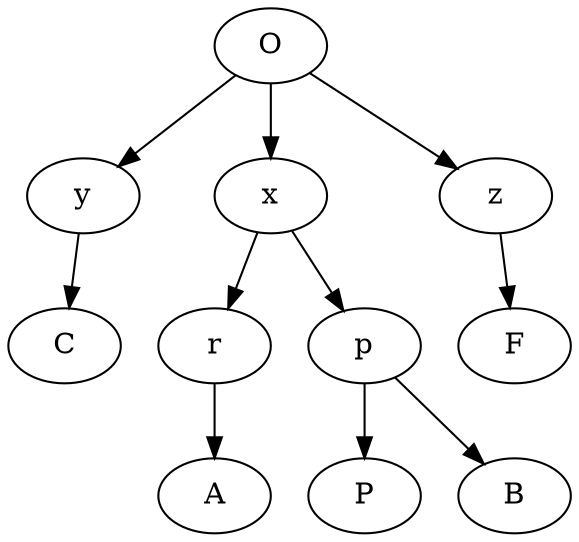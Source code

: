 digraph {

 O -> y; 
 O -> x; 
 O -> z;

 y -> C;

 z -> F;

 x -> r;
 x -> p;

 p -> P;
 p -> B;

 r -> A;

}